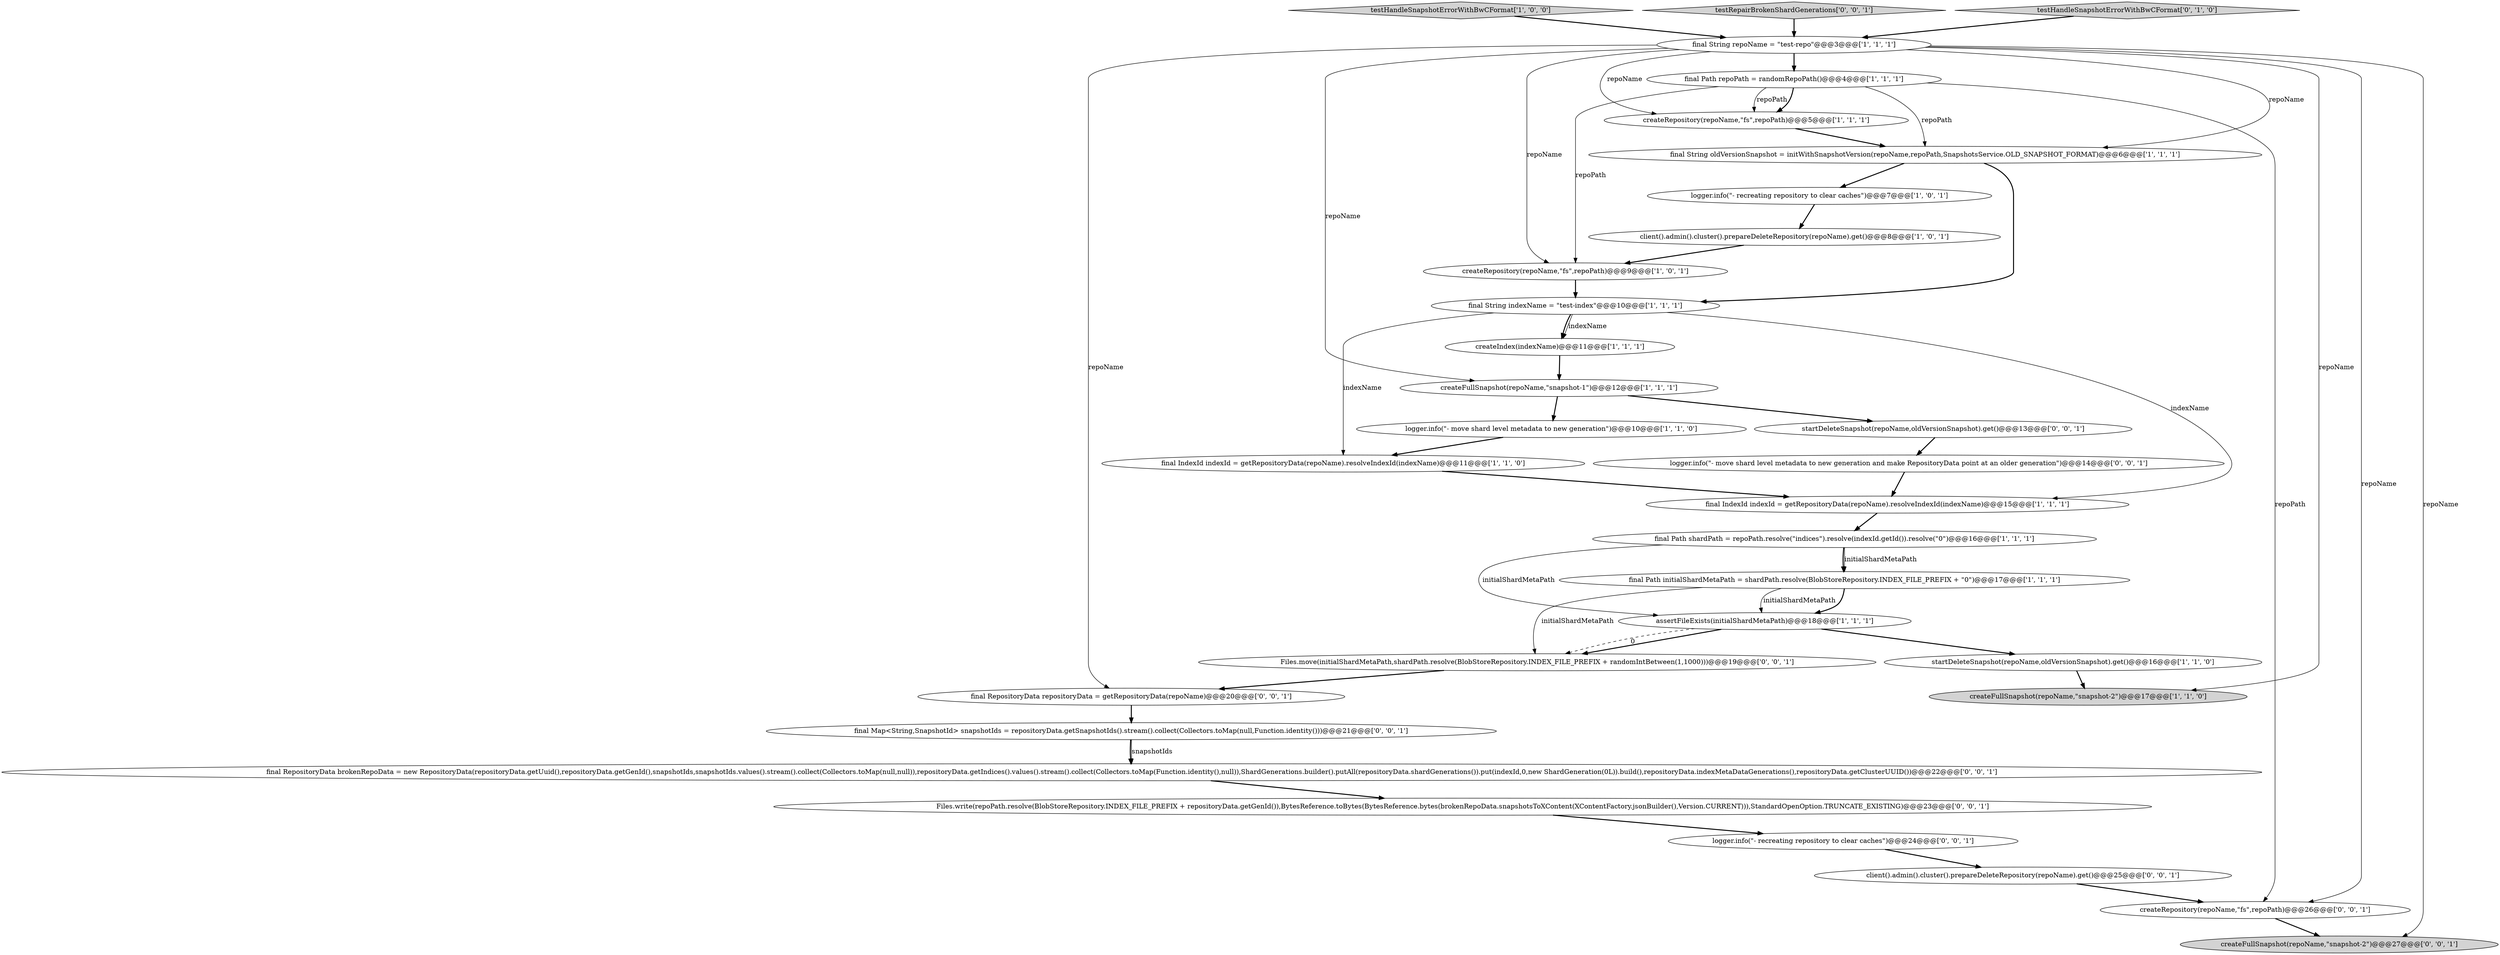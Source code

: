 digraph {
29 [style = filled, label = "Files.move(initialShardMetaPath,shardPath.resolve(BlobStoreRepository.INDEX_FILE_PREFIX + randomIntBetween(1,1000)))@@@19@@@['0', '0', '1']", fillcolor = white, shape = ellipse image = "AAA0AAABBB3BBB"];
24 [style = filled, label = "logger.info(\"- move shard level metadata to new generation and make RepositoryData point at an older generation\")@@@14@@@['0', '0', '1']", fillcolor = white, shape = ellipse image = "AAA0AAABBB3BBB"];
10 [style = filled, label = "final Path initialShardMetaPath = shardPath.resolve(BlobStoreRepository.INDEX_FILE_PREFIX + \"0\")@@@17@@@['1', '1', '1']", fillcolor = white, shape = ellipse image = "AAA0AAABBB1BBB"];
27 [style = filled, label = "client().admin().cluster().prepareDeleteRepository(repoName).get()@@@25@@@['0', '0', '1']", fillcolor = white, shape = ellipse image = "AAA0AAABBB3BBB"];
12 [style = filled, label = "logger.info(\"- recreating repository to clear caches\")@@@7@@@['1', '0', '1']", fillcolor = white, shape = ellipse image = "AAA0AAABBB1BBB"];
28 [style = filled, label = "logger.info(\"- recreating repository to clear caches\")@@@24@@@['0', '0', '1']", fillcolor = white, shape = ellipse image = "AAA0AAABBB3BBB"];
30 [style = filled, label = "final RepositoryData brokenRepoData = new RepositoryData(repositoryData.getUuid(),repositoryData.getGenId(),snapshotIds,snapshotIds.values().stream().collect(Collectors.toMap(null,null)),repositoryData.getIndices().values().stream().collect(Collectors.toMap(Function.identity(),null)),ShardGenerations.builder().putAll(repositoryData.shardGenerations()).put(indexId,0,new ShardGeneration(0L)).build(),repositoryData.indexMetaDataGenerations(),repositoryData.getClusterUUID())@@@22@@@['0', '0', '1']", fillcolor = white, shape = ellipse image = "AAA0AAABBB3BBB"];
3 [style = filled, label = "final String repoName = \"test-repo\"@@@3@@@['1', '1', '1']", fillcolor = white, shape = ellipse image = "AAA0AAABBB1BBB"];
11 [style = filled, label = "startDeleteSnapshot(repoName,oldVersionSnapshot).get()@@@16@@@['1', '1', '0']", fillcolor = white, shape = ellipse image = "AAA0AAABBB1BBB"];
7 [style = filled, label = "final String indexName = \"test-index\"@@@10@@@['1', '1', '1']", fillcolor = white, shape = ellipse image = "AAA0AAABBB1BBB"];
18 [style = filled, label = "testHandleSnapshotErrorWithBwCFormat['1', '0', '0']", fillcolor = lightgray, shape = diamond image = "AAA0AAABBB1BBB"];
20 [style = filled, label = "final RepositoryData repositoryData = getRepositoryData(repoName)@@@20@@@['0', '0', '1']", fillcolor = white, shape = ellipse image = "AAA0AAABBB3BBB"];
17 [style = filled, label = "final IndexId indexId = getRepositoryData(repoName).resolveIndexId(indexName)@@@15@@@['1', '1', '1']", fillcolor = white, shape = ellipse image = "AAA0AAABBB1BBB"];
31 [style = filled, label = "testRepairBrokenShardGenerations['0', '0', '1']", fillcolor = lightgray, shape = diamond image = "AAA0AAABBB3BBB"];
9 [style = filled, label = "createFullSnapshot(repoName,\"snapshot-1\")@@@12@@@['1', '1', '1']", fillcolor = white, shape = ellipse image = "AAA0AAABBB1BBB"];
5 [style = filled, label = "logger.info(\"- move shard level metadata to new generation\")@@@10@@@['1', '1', '0']", fillcolor = white, shape = ellipse image = "AAA0AAABBB1BBB"];
1 [style = filled, label = "client().admin().cluster().prepareDeleteRepository(repoName).get()@@@8@@@['1', '0', '1']", fillcolor = white, shape = ellipse image = "AAA0AAABBB1BBB"];
21 [style = filled, label = "createRepository(repoName,\"fs\",repoPath)@@@26@@@['0', '0', '1']", fillcolor = white, shape = ellipse image = "AAA0AAABBB3BBB"];
23 [style = filled, label = "startDeleteSnapshot(repoName,oldVersionSnapshot).get()@@@13@@@['0', '0', '1']", fillcolor = white, shape = ellipse image = "AAA0AAABBB3BBB"];
2 [style = filled, label = "final IndexId indexId = getRepositoryData(repoName).resolveIndexId(indexName)@@@11@@@['1', '1', '0']", fillcolor = white, shape = ellipse image = "AAA0AAABBB1BBB"];
25 [style = filled, label = "createFullSnapshot(repoName,\"snapshot-2\")@@@27@@@['0', '0', '1']", fillcolor = lightgray, shape = ellipse image = "AAA0AAABBB3BBB"];
0 [style = filled, label = "assertFileExists(initialShardMetaPath)@@@18@@@['1', '1', '1']", fillcolor = white, shape = ellipse image = "AAA0AAABBB1BBB"];
8 [style = filled, label = "final String oldVersionSnapshot = initWithSnapshotVersion(repoName,repoPath,SnapshotsService.OLD_SNAPSHOT_FORMAT)@@@6@@@['1', '1', '1']", fillcolor = white, shape = ellipse image = "AAA0AAABBB1BBB"];
22 [style = filled, label = "Files.write(repoPath.resolve(BlobStoreRepository.INDEX_FILE_PREFIX + repositoryData.getGenId()),BytesReference.toBytes(BytesReference.bytes(brokenRepoData.snapshotsToXContent(XContentFactory.jsonBuilder(),Version.CURRENT))),StandardOpenOption.TRUNCATE_EXISTING)@@@23@@@['0', '0', '1']", fillcolor = white, shape = ellipse image = "AAA0AAABBB3BBB"];
6 [style = filled, label = "final Path shardPath = repoPath.resolve(\"indices\").resolve(indexId.getId()).resolve(\"0\")@@@16@@@['1', '1', '1']", fillcolor = white, shape = ellipse image = "AAA0AAABBB1BBB"];
14 [style = filled, label = "final Path repoPath = randomRepoPath()@@@4@@@['1', '1', '1']", fillcolor = white, shape = ellipse image = "AAA0AAABBB1BBB"];
26 [style = filled, label = "final Map<String,SnapshotId> snapshotIds = repositoryData.getSnapshotIds().stream().collect(Collectors.toMap(null,Function.identity()))@@@21@@@['0', '0', '1']", fillcolor = white, shape = ellipse image = "AAA0AAABBB3BBB"];
13 [style = filled, label = "createFullSnapshot(repoName,\"snapshot-2\")@@@17@@@['1', '1', '0']", fillcolor = lightgray, shape = ellipse image = "AAA0AAABBB1BBB"];
19 [style = filled, label = "testHandleSnapshotErrorWithBwCFormat['0', '1', '0']", fillcolor = lightgray, shape = diamond image = "AAA0AAABBB2BBB"];
4 [style = filled, label = "createIndex(indexName)@@@11@@@['1', '1', '1']", fillcolor = white, shape = ellipse image = "AAA0AAABBB1BBB"];
15 [style = filled, label = "createRepository(repoName,\"fs\",repoPath)@@@5@@@['1', '1', '1']", fillcolor = white, shape = ellipse image = "AAA0AAABBB1BBB"];
16 [style = filled, label = "createRepository(repoName,\"fs\",repoPath)@@@9@@@['1', '0', '1']", fillcolor = white, shape = ellipse image = "AAA0AAABBB1BBB"];
2->17 [style = bold, label=""];
4->9 [style = bold, label=""];
18->3 [style = bold, label=""];
30->22 [style = bold, label=""];
3->25 [style = solid, label="repoName"];
7->4 [style = solid, label="indexName"];
17->6 [style = bold, label=""];
20->26 [style = bold, label=""];
6->10 [style = solid, label="initialShardMetaPath"];
3->14 [style = bold, label=""];
16->7 [style = bold, label=""];
3->8 [style = solid, label="repoName"];
0->11 [style = bold, label=""];
14->21 [style = solid, label="repoPath"];
0->29 [style = bold, label=""];
22->28 [style = bold, label=""];
14->8 [style = solid, label="repoPath"];
7->4 [style = bold, label=""];
21->25 [style = bold, label=""];
3->20 [style = solid, label="repoName"];
3->13 [style = solid, label="repoName"];
12->1 [style = bold, label=""];
14->16 [style = solid, label="repoPath"];
8->7 [style = bold, label=""];
26->30 [style = bold, label=""];
9->23 [style = bold, label=""];
3->9 [style = solid, label="repoName"];
29->20 [style = bold, label=""];
5->2 [style = bold, label=""];
23->24 [style = bold, label=""];
7->2 [style = solid, label="indexName"];
26->30 [style = solid, label="snapshotIds"];
14->15 [style = solid, label="repoPath"];
1->16 [style = bold, label=""];
10->29 [style = solid, label="initialShardMetaPath"];
3->16 [style = solid, label="repoName"];
6->10 [style = bold, label=""];
7->17 [style = solid, label="indexName"];
11->13 [style = bold, label=""];
10->0 [style = bold, label=""];
24->17 [style = bold, label=""];
0->29 [style = dashed, label="0"];
9->5 [style = bold, label=""];
3->21 [style = solid, label="repoName"];
14->15 [style = bold, label=""];
28->27 [style = bold, label=""];
6->0 [style = solid, label="initialShardMetaPath"];
3->15 [style = solid, label="repoName"];
31->3 [style = bold, label=""];
27->21 [style = bold, label=""];
19->3 [style = bold, label=""];
10->0 [style = solid, label="initialShardMetaPath"];
15->8 [style = bold, label=""];
8->12 [style = bold, label=""];
}
